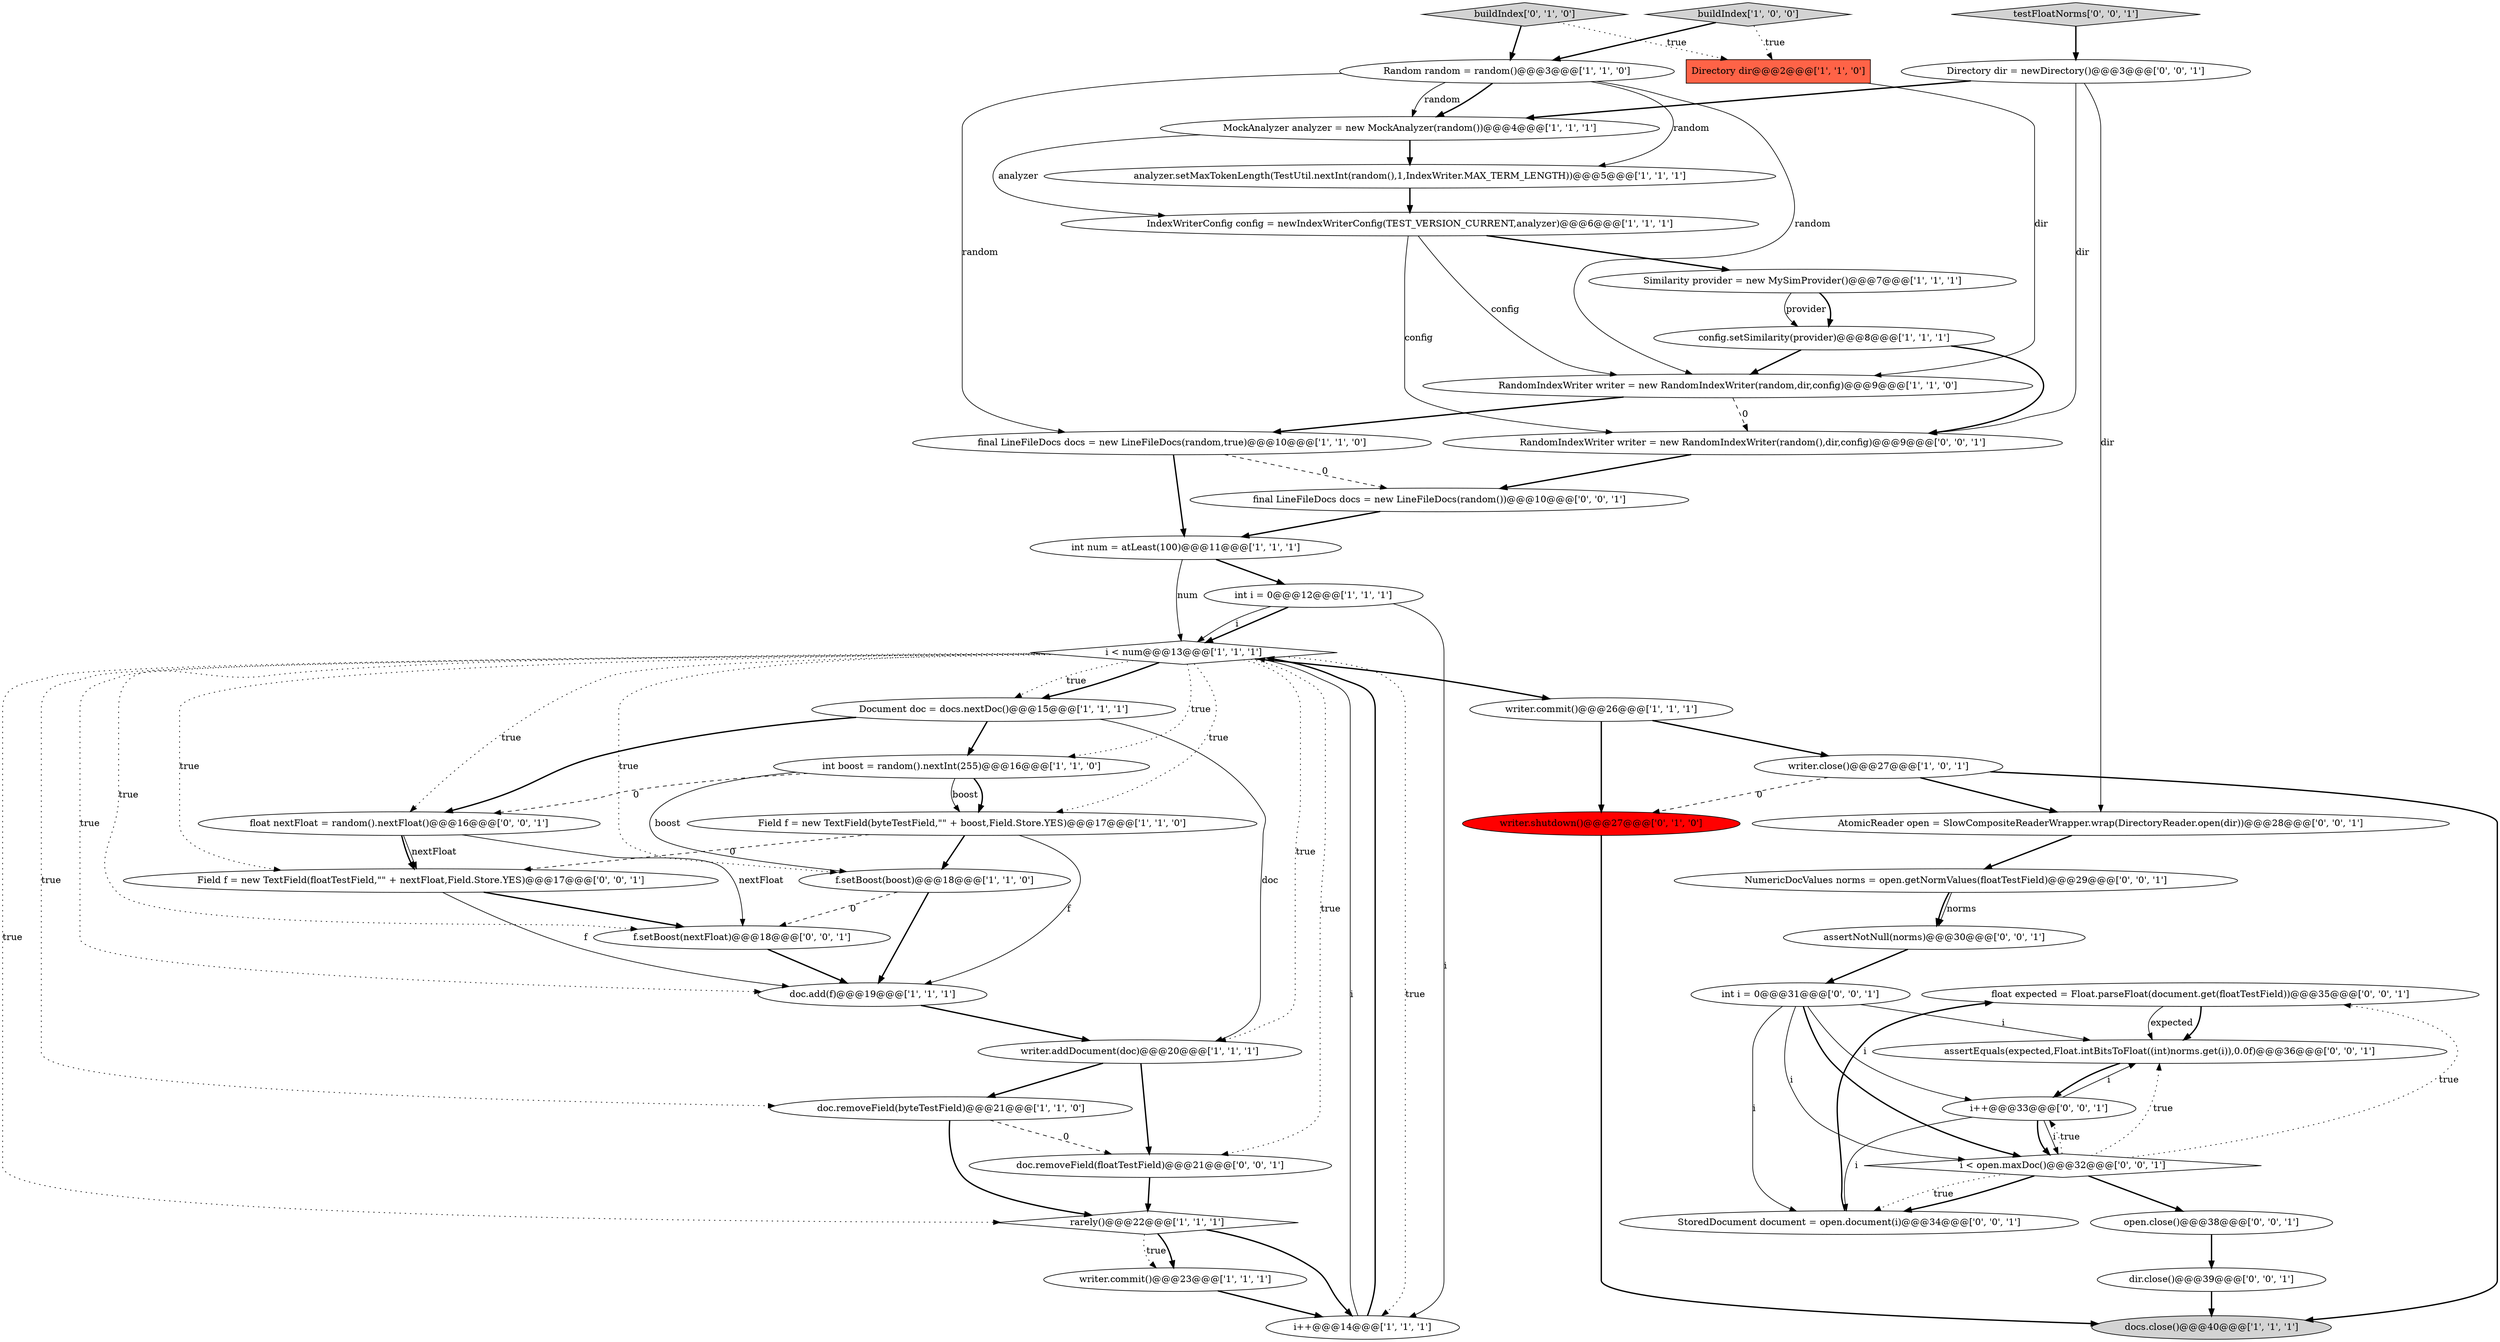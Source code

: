 digraph {
31 [style = filled, label = "float expected = Float.parseFloat(document.get(floatTestField))@@@35@@@['0', '0', '1']", fillcolor = white, shape = ellipse image = "AAA0AAABBB3BBB"];
15 [style = filled, label = "buildIndex['1', '0', '0']", fillcolor = lightgray, shape = diamond image = "AAA0AAABBB1BBB"];
34 [style = filled, label = "RandomIndexWriter writer = new RandomIndexWriter(random(),dir,config)@@@9@@@['0', '0', '1']", fillcolor = white, shape = ellipse image = "AAA0AAABBB3BBB"];
25 [style = filled, label = "writer.commit()@@@26@@@['1', '1', '1']", fillcolor = white, shape = ellipse image = "AAA0AAABBB1BBB"];
24 [style = filled, label = "MockAnalyzer analyzer = new MockAnalyzer(random())@@@4@@@['1', '1', '1']", fillcolor = white, shape = ellipse image = "AAA0AAABBB1BBB"];
29 [style = filled, label = "testFloatNorms['0', '0', '1']", fillcolor = lightgray, shape = diamond image = "AAA0AAABBB3BBB"];
28 [style = filled, label = "Directory dir = newDirectory()@@@3@@@['0', '0', '1']", fillcolor = white, shape = ellipse image = "AAA0AAABBB3BBB"];
5 [style = filled, label = "Random random = random()@@@3@@@['1', '1', '0']", fillcolor = white, shape = ellipse image = "AAA0AAABBB1BBB"];
10 [style = filled, label = "writer.close()@@@27@@@['1', '0', '1']", fillcolor = white, shape = ellipse image = "AAA0AAABBB1BBB"];
0 [style = filled, label = "int i = 0@@@12@@@['1', '1', '1']", fillcolor = white, shape = ellipse image = "AAA0AAABBB1BBB"];
37 [style = filled, label = "StoredDocument document = open.document(i)@@@34@@@['0', '0', '1']", fillcolor = white, shape = ellipse image = "AAA0AAABBB3BBB"];
20 [style = filled, label = "writer.commit()@@@23@@@['1', '1', '1']", fillcolor = white, shape = ellipse image = "AAA0AAABBB1BBB"];
12 [style = filled, label = "i < num@@@13@@@['1', '1', '1']", fillcolor = white, shape = diamond image = "AAA0AAABBB1BBB"];
17 [style = filled, label = "final LineFileDocs docs = new LineFileDocs(random,true)@@@10@@@['1', '1', '0']", fillcolor = white, shape = ellipse image = "AAA0AAABBB1BBB"];
2 [style = filled, label = "int num = atLeast(100)@@@11@@@['1', '1', '1']", fillcolor = white, shape = ellipse image = "AAA0AAABBB1BBB"];
13 [style = filled, label = "Field f = new TextField(byteTestField,\"\" + boost,Field.Store.YES)@@@17@@@['1', '1', '0']", fillcolor = white, shape = ellipse image = "AAA0AAABBB1BBB"];
32 [style = filled, label = "i++@@@33@@@['0', '0', '1']", fillcolor = white, shape = ellipse image = "AAA0AAABBB3BBB"];
42 [style = filled, label = "Field f = new TextField(floatTestField,\"\" + nextFloat,Field.Store.YES)@@@17@@@['0', '0', '1']", fillcolor = white, shape = ellipse image = "AAA0AAABBB3BBB"];
45 [style = filled, label = "f.setBoost(nextFloat)@@@18@@@['0', '0', '1']", fillcolor = white, shape = ellipse image = "AAA0AAABBB3BBB"];
30 [style = filled, label = "doc.removeField(floatTestField)@@@21@@@['0', '0', '1']", fillcolor = white, shape = ellipse image = "AAA0AAABBB3BBB"];
38 [style = filled, label = "final LineFileDocs docs = new LineFileDocs(random())@@@10@@@['0', '0', '1']", fillcolor = white, shape = ellipse image = "AAA0AAABBB3BBB"];
16 [style = filled, label = "i++@@@14@@@['1', '1', '1']", fillcolor = white, shape = ellipse image = "AAA0AAABBB1BBB"];
46 [style = filled, label = "assertNotNull(norms)@@@30@@@['0', '0', '1']", fillcolor = white, shape = ellipse image = "AAA0AAABBB3BBB"];
44 [style = filled, label = "assertEquals(expected,Float.intBitsToFloat((int)norms.get(i)),0.0f)@@@36@@@['0', '0', '1']", fillcolor = white, shape = ellipse image = "AAA0AAABBB3BBB"];
1 [style = filled, label = "RandomIndexWriter writer = new RandomIndexWriter(random,dir,config)@@@9@@@['1', '1', '0']", fillcolor = white, shape = ellipse image = "AAA0AAABBB1BBB"];
7 [style = filled, label = "f.setBoost(boost)@@@18@@@['1', '1', '0']", fillcolor = white, shape = ellipse image = "AAA0AAABBB1BBB"];
22 [style = filled, label = "Directory dir@@@2@@@['1', '1', '0']", fillcolor = tomato, shape = box image = "AAA0AAABBB1BBB"];
18 [style = filled, label = "docs.close()@@@40@@@['1', '1', '1']", fillcolor = lightgray, shape = ellipse image = "AAA0AAABBB1BBB"];
14 [style = filled, label = "doc.removeField(byteTestField)@@@21@@@['1', '1', '0']", fillcolor = white, shape = ellipse image = "AAA0AAABBB1BBB"];
6 [style = filled, label = "config.setSimilarity(provider)@@@8@@@['1', '1', '1']", fillcolor = white, shape = ellipse image = "AAA0AAABBB1BBB"];
27 [style = filled, label = "writer.shutdown()@@@27@@@['0', '1', '0']", fillcolor = red, shape = ellipse image = "AAA1AAABBB2BBB"];
35 [style = filled, label = "NumericDocValues norms = open.getNormValues(floatTestField)@@@29@@@['0', '0', '1']", fillcolor = white, shape = ellipse image = "AAA0AAABBB3BBB"];
19 [style = filled, label = "writer.addDocument(doc)@@@20@@@['1', '1', '1']", fillcolor = white, shape = ellipse image = "AAA0AAABBB1BBB"];
43 [style = filled, label = "dir.close()@@@39@@@['0', '0', '1']", fillcolor = white, shape = ellipse image = "AAA0AAABBB3BBB"];
40 [style = filled, label = "AtomicReader open = SlowCompositeReaderWrapper.wrap(DirectoryReader.open(dir))@@@28@@@['0', '0', '1']", fillcolor = white, shape = ellipse image = "AAA0AAABBB3BBB"];
21 [style = filled, label = "rarely()@@@22@@@['1', '1', '1']", fillcolor = white, shape = diamond image = "AAA0AAABBB1BBB"];
36 [style = filled, label = "int i = 0@@@31@@@['0', '0', '1']", fillcolor = white, shape = ellipse image = "AAA0AAABBB3BBB"];
4 [style = filled, label = "IndexWriterConfig config = newIndexWriterConfig(TEST_VERSION_CURRENT,analyzer)@@@6@@@['1', '1', '1']", fillcolor = white, shape = ellipse image = "AAA0AAABBB1BBB"];
9 [style = filled, label = "Document doc = docs.nextDoc()@@@15@@@['1', '1', '1']", fillcolor = white, shape = ellipse image = "AAA0AAABBB1BBB"];
33 [style = filled, label = "float nextFloat = random().nextFloat()@@@16@@@['0', '0', '1']", fillcolor = white, shape = ellipse image = "AAA0AAABBB3BBB"];
11 [style = filled, label = "Similarity provider = new MySimProvider()@@@7@@@['1', '1', '1']", fillcolor = white, shape = ellipse image = "AAA0AAABBB1BBB"];
41 [style = filled, label = "i < open.maxDoc()@@@32@@@['0', '0', '1']", fillcolor = white, shape = diamond image = "AAA0AAABBB3BBB"];
8 [style = filled, label = "analyzer.setMaxTokenLength(TestUtil.nextInt(random(),1,IndexWriter.MAX_TERM_LENGTH))@@@5@@@['1', '1', '1']", fillcolor = white, shape = ellipse image = "AAA0AAABBB1BBB"];
39 [style = filled, label = "open.close()@@@38@@@['0', '0', '1']", fillcolor = white, shape = ellipse image = "AAA0AAABBB3BBB"];
23 [style = filled, label = "int boost = random().nextInt(255)@@@16@@@['1', '1', '0']", fillcolor = white, shape = ellipse image = "AAA0AAABBB1BBB"];
26 [style = filled, label = "buildIndex['0', '1', '0']", fillcolor = lightgray, shape = diamond image = "AAA0AAABBB2BBB"];
3 [style = filled, label = "doc.add(f)@@@19@@@['1', '1', '1']", fillcolor = white, shape = ellipse image = "AAA0AAABBB1BBB"];
32->44 [style = solid, label="i"];
42->45 [style = bold, label=""];
28->40 [style = solid, label="dir"];
12->42 [style = dotted, label="true"];
26->22 [style = dotted, label="true"];
43->18 [style = bold, label=""];
10->27 [style = dashed, label="0"];
12->9 [style = bold, label=""];
12->21 [style = dotted, label="true"];
36->32 [style = solid, label="i"];
20->16 [style = bold, label=""];
3->19 [style = bold, label=""];
37->31 [style = bold, label=""];
13->3 [style = solid, label="f"];
23->13 [style = bold, label=""];
33->42 [style = bold, label=""];
35->46 [style = solid, label="norms"];
21->16 [style = bold, label=""];
25->10 [style = bold, label=""];
8->4 [style = bold, label=""];
5->24 [style = solid, label="random"];
12->33 [style = dotted, label="true"];
33->45 [style = solid, label="nextFloat"];
23->13 [style = solid, label="boost"];
12->3 [style = dotted, label="true"];
13->42 [style = dashed, label="0"];
21->20 [style = dotted, label="true"];
36->41 [style = solid, label="i"];
36->41 [style = bold, label=""];
12->23 [style = dotted, label="true"];
9->33 [style = bold, label=""];
23->7 [style = solid, label="boost"];
28->34 [style = solid, label="dir"];
1->34 [style = dashed, label="0"];
41->37 [style = bold, label=""];
46->36 [style = bold, label=""];
4->34 [style = solid, label="config"];
36->37 [style = solid, label="i"];
1->17 [style = bold, label=""];
38->2 [style = bold, label=""];
25->27 [style = bold, label=""];
4->1 [style = solid, label="config"];
5->8 [style = solid, label="random"];
17->2 [style = bold, label=""];
12->19 [style = dotted, label="true"];
36->44 [style = solid, label="i"];
2->12 [style = solid, label="num"];
44->32 [style = bold, label=""];
9->19 [style = solid, label="doc"];
28->24 [style = bold, label=""];
34->38 [style = bold, label=""];
24->8 [style = bold, label=""];
12->7 [style = dotted, label="true"];
14->21 [style = bold, label=""];
10->18 [style = bold, label=""];
27->18 [style = bold, label=""];
40->35 [style = bold, label=""];
6->34 [style = bold, label=""];
0->12 [style = bold, label=""];
41->37 [style = dotted, label="true"];
17->38 [style = dashed, label="0"];
23->33 [style = dashed, label="0"];
24->4 [style = solid, label="analyzer"];
42->3 [style = solid, label="f"];
32->37 [style = solid, label="i"];
6->1 [style = bold, label=""];
30->21 [style = bold, label=""];
2->0 [style = bold, label=""];
12->13 [style = dotted, label="true"];
19->14 [style = bold, label=""];
31->44 [style = bold, label=""];
0->16 [style = solid, label="i"];
7->45 [style = dashed, label="0"];
5->24 [style = bold, label=""];
5->17 [style = solid, label="random"];
10->40 [style = bold, label=""];
41->32 [style = dotted, label="true"];
32->41 [style = bold, label=""];
41->44 [style = dotted, label="true"];
41->31 [style = dotted, label="true"];
0->12 [style = solid, label="i"];
45->3 [style = bold, label=""];
22->1 [style = solid, label="dir"];
26->5 [style = bold, label=""];
11->6 [style = bold, label=""];
39->43 [style = bold, label=""];
31->44 [style = solid, label="expected"];
15->22 [style = dotted, label="true"];
11->6 [style = solid, label="provider"];
12->30 [style = dotted, label="true"];
7->3 [style = bold, label=""];
15->5 [style = bold, label=""];
5->1 [style = solid, label="random"];
29->28 [style = bold, label=""];
9->23 [style = bold, label=""];
33->42 [style = solid, label="nextFloat"];
12->14 [style = dotted, label="true"];
21->20 [style = bold, label=""];
12->45 [style = dotted, label="true"];
12->16 [style = dotted, label="true"];
13->7 [style = bold, label=""];
12->25 [style = bold, label=""];
14->30 [style = dashed, label="0"];
16->12 [style = solid, label="i"];
41->39 [style = bold, label=""];
4->11 [style = bold, label=""];
16->12 [style = bold, label=""];
32->41 [style = solid, label="i"];
12->9 [style = dotted, label="true"];
19->30 [style = bold, label=""];
35->46 [style = bold, label=""];
}
